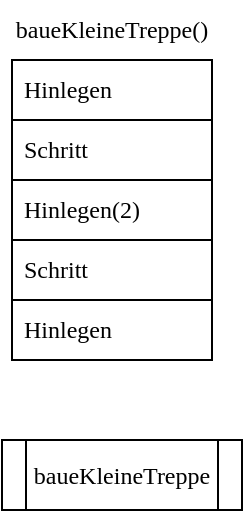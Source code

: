 <mxfile>
    <diagram id="ETBw4vPyI1mWKPedyEt5" name="Page-1">
        <mxGraphModel dx="460" dy="605" grid="1" gridSize="10" guides="1" tooltips="1" connect="1" arrows="1" fold="1" page="1" pageScale="1" pageWidth="2339" pageHeight="3300" math="0" shadow="0">
            <root>
                <mxCell id="0"/>
                <mxCell id="1" parent="0"/>
                <mxCell id="22" value="" style="group" parent="1" vertex="1" connectable="0">
                    <mxGeometry x="470" y="260" width="100" height="120" as="geometry"/>
                </mxCell>
                <mxCell id="7" value="Hinlegen" style="rounded=0;whiteSpace=wrap;html=1;fontFamily=Alegreya;fontSource=https%3A%2F%2Ffonts.googleapis.com%2Fcss%3Ffamily%3DAlegreya;align=left;spacingLeft=3;spacing=3;spacingBottom=0;spacingRight=0;" parent="22" vertex="1">
                    <mxGeometry width="100" height="30" as="geometry"/>
                </mxCell>
                <mxCell id="8" value="Schritt" style="rounded=0;whiteSpace=wrap;html=1;fontFamily=Alegreya;fontSource=https%3A%2F%2Ffonts.googleapis.com%2Fcss%3Ffamily%3DAlegreya;align=left;spacingLeft=3;spacing=3;spacingBottom=0;spacingRight=0;" parent="22" vertex="1">
                    <mxGeometry y="30" width="100" height="30" as="geometry"/>
                </mxCell>
                <mxCell id="9" value="Schritt" style="rounded=0;whiteSpace=wrap;html=1;fontFamily=Alegreya;fontSource=https%3A%2F%2Ffonts.googleapis.com%2Fcss%3Ffamily%3DAlegreya;align=left;spacingLeft=3;spacing=3;spacingBottom=0;spacingRight=0;" parent="22" vertex="1">
                    <mxGeometry y="90" width="100" height="30" as="geometry"/>
                </mxCell>
                <mxCell id="10" value="Hinlegen(2)" style="rounded=0;whiteSpace=wrap;html=1;fontFamily=Alegreya;fontSource=https%3A%2F%2Ffonts.googleapis.com%2Fcss%3Ffamily%3DAlegreya;align=left;spacingLeft=3;spacing=3;spacingBottom=0;spacingRight=0;" parent="22" vertex="1">
                    <mxGeometry y="60" width="100" height="30" as="geometry"/>
                </mxCell>
                <mxCell id="23" value="baueKleineTreppe" style="shape=process;whiteSpace=wrap;html=1;backgroundOutline=1;fontFamily=Alegreya;fontSource=https%3A%2F%2Ffonts.googleapis.com%2Fcss%3Ffamily%3DAlegreya;" parent="1" vertex="1">
                    <mxGeometry x="465" y="450" width="120" height="35" as="geometry"/>
                </mxCell>
                <mxCell id="24" value="Hinlegen" style="rounded=0;whiteSpace=wrap;html=1;fontFamily=Alegreya;fontSource=https%3A%2F%2Ffonts.googleapis.com%2Fcss%3Ffamily%3DAlegreya;align=left;spacingLeft=3;spacing=3;spacingBottom=0;spacingRight=0;" vertex="1" parent="1">
                    <mxGeometry x="470" y="380" width="100" height="30" as="geometry"/>
                </mxCell>
                <mxCell id="26" value="baueKleineTreppe()" style="text;html=1;strokeColor=none;fillColor=none;align=center;verticalAlign=middle;whiteSpace=wrap;rounded=0;fontFamily=Alegreya;fontSource=https%3A%2F%2Ffonts.googleapis.com%2Fcss%3Ffamily%3DAlegreya;" vertex="1" parent="1">
                    <mxGeometry x="465" y="230" width="110" height="30" as="geometry"/>
                </mxCell>
            </root>
        </mxGraphModel>
    </diagram>
</mxfile>
